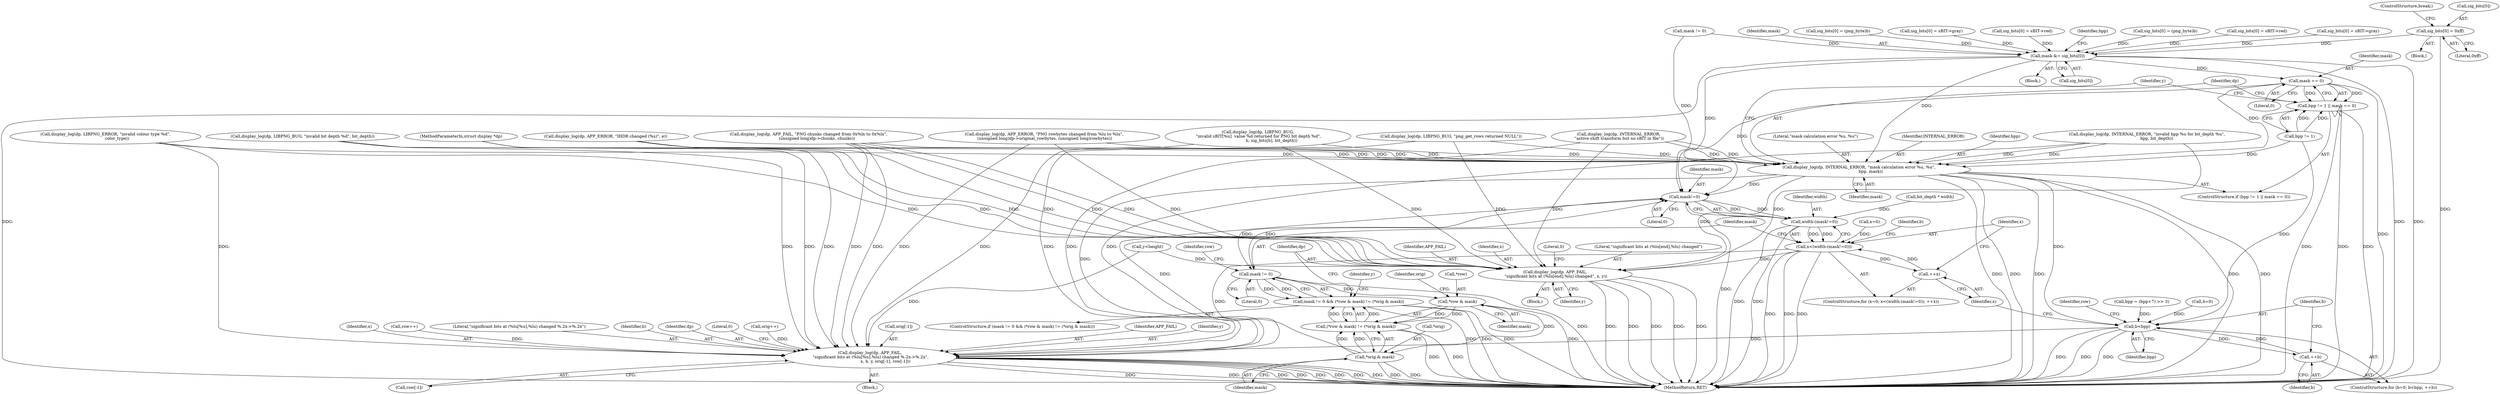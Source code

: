 digraph "0_Android_9d4853418ab2f754c2b63e091c29c5529b8b86ca_21@array" {
"1000661" [label="(Call,sig_bits[0] = 0xff)"];
"1000741" [label="(Call,mask &= sig_bits[0])"];
"1000751" [label="(Call,mask == 0)"];
"1000747" [label="(Call,bpp != 1 || mask == 0)"];
"1000754" [label="(Call,display_log(dp, INTERNAL_ERROR, \"mask calculation error %u, %u\",\n                  bpp, mask))"];
"1000793" [label="(Call,mask!=0)"];
"1000791" [label="(Call,width-(mask!=0))"];
"1000789" [label="(Call,x<(width-(mask!=0)))"];
"1000796" [label="(Call,++x)"];
"1000827" [label="(Call,display_log(dp, APP_FAIL,\n \"significant bits at (%lu[%u],%lu) changed %.2x->%.2x\",\n                        x, b, y, orig[-1], row[-1]))"];
"1000859" [label="(Call,display_log(dp, APP_FAIL,\n \"significant bits at (%lu[end],%lu) changed\", x, y))"];
"1000846" [label="(Call,mask != 0)"];
"1000845" [label="(Call,mask != 0 && (*row & mask) != (*orig & mask))"];
"1000850" [label="(Call,*row & mask)"];
"1000849" [label="(Call,(*row & mask) != (*orig & mask))"];
"1000854" [label="(Call,*orig & mask)"];
"1000804" [label="(Call,b<bpp)"];
"1000807" [label="(Call,++b)"];
"1000797" [label="(Identifier,x)"];
"1000845" [label="(Call,mask != 0 && (*row & mask) != (*orig & mask))"];
"1000723" [label="(Call,display_log(dp, LIBPNG_BUG, \"invalid bit depth %d\", bit_depth))"];
"1000753" [label="(Literal,0)"];
"1000864" [label="(Identifier,y)"];
"1000834" [label="(Call,orig[-1])"];
"1000794" [label="(Identifier,mask)"];
"1000848" [label="(Literal,0)"];
"1000661" [label="(Call,sig_bits[0] = 0xff)"];
"1000764" [label="(Call,y<height)"];
"1000829" [label="(Identifier,APP_FAIL)"];
"1000800" [label="(ControlStructure,for (b=0; b<bpp; ++b))"];
"1000838" [label="(Call,row[-1])"];
"1000131" [label="(MethodParameterIn,struct display *dp)"];
"1000741" [label="(Call,mask &= sig_bits[0])"];
"1000852" [label="(Identifier,row)"];
"1000586" [label="(Block,)"];
"1000789" [label="(Call,x<(width-(mask!=0)))"];
"1000752" [label="(Identifier,mask)"];
"1000833" [label="(Identifier,y)"];
"1000792" [label="(Identifier,width)"];
"1000815" [label="(Identifier,row)"];
"1000791" [label="(Call,width-(mask!=0))"];
"1000749" [label="(Identifier,bpp)"];
"1000793" [label="(Call,mask!=0)"];
"1000846" [label="(Call,mask != 0)"];
"1000748" [label="(Call,bpp != 1)"];
"1000804" [label="(Call,b<bpp)"];
"1000806" [label="(Identifier,bpp)"];
"1000188" [label="(Call,display_log(dp, APP_ERROR, \"IHDR changed (%s)\", e))"];
"1000785" [label="(ControlStructure,for (x=0; x<(width-(mask!=0)); ++x))"];
"1000855" [label="(Call,*orig)"];
"1000751" [label="(Call,mask == 0)"];
"1000666" [label="(ControlStructure,break;)"];
"1000757" [label="(Literal,\"mask calculation error %u, %u\")"];
"1000421" [label="(Call,display_log(dp, INTERNAL_ERROR,\n \"active shift transform but no sBIT in file\"))"];
"1000236" [label="(Call,display_log(dp, APP_ERROR, \"PNG rowbytes changed from %lu to %lu\",\n (unsigned long)dp->original_rowbytes, (unsigned long)rowbytes))"];
"1000746" [label="(ControlStructure,if (bpp != 1 || mask == 0))"];
"1000831" [label="(Identifier,x)"];
"1000863" [label="(Identifier,x)"];
"1000869" [label="(MethodReturn,RET)"];
"1000808" [label="(Identifier,b)"];
"1000807" [label="(Call,++b)"];
"1000740" [label="(Block,)"];
"1000859" [label="(Call,display_log(dp, APP_FAIL,\n \"significant bits at (%lu[end],%lu) changed\", x, y))"];
"1000856" [label="(Identifier,orig)"];
"1000854" [label="(Call,*orig & mask)"];
"1000814" [label="(Call,row++)"];
"1000743" [label="(Call,sig_bits[0])"];
"1000578" [label="(Call,display_log(dp, INTERNAL_ERROR, \"invalid bpp %u for bit_depth %u\",\n               bpp, bit_depth))"];
"1000847" [label="(Identifier,mask)"];
"1000830" [label="(Literal,\"significant bits at (%lu[%u],%lu) changed %.2x->%.2x\")"];
"1000211" [label="(Call,display_log(dp, APP_FAIL, \"PNG chunks changed from 0x%lx to 0x%lx\",\n             (unsigned long)dp->chunks, chunks))"];
"1000272" [label="(Call,bit_depth * width)"];
"1000866" [label="(Literal,0)"];
"1000862" [label="(Literal,\"significant bits at (%lu[end],%lu) changed\")"];
"1000832" [label="(Identifier,b)"];
"1000689" [label="(Call,sig_bits[0] = (png_byte)b)"];
"1000462" [label="(Call,sig_bits[0] = sBIT->red)"];
"1000768" [label="(Identifier,y)"];
"1000429" [label="(Call,sig_bits[0] = sBIT->gray)"];
"1000762" [label="(Identifier,y)"];
"1000860" [label="(Identifier,dp)"];
"1000844" [label="(ControlStructure,if (mask != 0 && (*row & mask) != (*orig & mask)))"];
"1000729" [label="(Call,bpp = (bpp+7) >> 3)"];
"1000826" [label="(Block,)"];
"1000853" [label="(Identifier,mask)"];
"1000828" [label="(Identifier,dp)"];
"1000742" [label="(Identifier,mask)"];
"1000786" [label="(Call,x=0)"];
"1000850" [label="(Call,*row & mask)"];
"1000796" [label="(Call,++x)"];
"1000827" [label="(Call,display_log(dp, APP_FAIL,\n \"significant bits at (%lu[%u],%lu) changed %.2x->%.2x\",\n                        x, b, y, orig[-1], row[-1]))"];
"1000858" [label="(Block,)"];
"1000849" [label="(Call,(*row & mask) != (*orig & mask))"];
"1000525" [label="(Call,display_log(dp, LIBPNG_ERROR, \"invalid colour type %d\",\n                  color_type))"];
"1000756" [label="(Identifier,INTERNAL_ERROR)"];
"1000714" [label="(Call,sig_bits[0] = (png_byte)b)"];
"1000560" [label="(Call,display_log(dp, LIBPNG_BUG,\n \"invalid sBIT[%u]  value %d returned for PNG bit depth %d\",\n                     b, sig_bits[b], bit_depth))"];
"1000843" [label="(Literal,0)"];
"1000284" [label="(Call,display_log(dp, LIBPNG_BUG, \"png_get_rows returned NULL\"))"];
"1000759" [label="(Identifier,mask)"];
"1000662" [label="(Call,sig_bits[0])"];
"1000790" [label="(Identifier,x)"];
"1000821" [label="(Call,orig++)"];
"1000754" [label="(Call,display_log(dp, INTERNAL_ERROR, \"mask calculation error %u, %u\",\n                  bpp, mask))"];
"1000802" [label="(Identifier,b)"];
"1000441" [label="(Call,sig_bits[0] = sBIT->gray)"];
"1000857" [label="(Identifier,mask)"];
"1000805" [label="(Identifier,b)"];
"1000665" [label="(Literal,0xff)"];
"1000801" [label="(Call,b=0)"];
"1000747" [label="(Call,bpp != 1 || mask == 0)"];
"1000795" [label="(Literal,0)"];
"1000861" [label="(Identifier,APP_FAIL)"];
"1000758" [label="(Identifier,bpp)"];
"1000737" [label="(Call,mask != 0)"];
"1000755" [label="(Identifier,dp)"];
"1000490" [label="(Call,sig_bits[0] = sBIT->red)"];
"1000851" [label="(Call,*row)"];
"1000661" -> "1000586"  [label="AST: "];
"1000661" -> "1000665"  [label="CFG: "];
"1000662" -> "1000661"  [label="AST: "];
"1000665" -> "1000661"  [label="AST: "];
"1000666" -> "1000661"  [label="CFG: "];
"1000661" -> "1000869"  [label="DDG: "];
"1000661" -> "1000741"  [label="DDG: "];
"1000741" -> "1000740"  [label="AST: "];
"1000741" -> "1000743"  [label="CFG: "];
"1000742" -> "1000741"  [label="AST: "];
"1000743" -> "1000741"  [label="AST: "];
"1000749" -> "1000741"  [label="CFG: "];
"1000741" -> "1000869"  [label="DDG: "];
"1000741" -> "1000869"  [label="DDG: "];
"1000741" -> "1000869"  [label="DDG: "];
"1000737" -> "1000741"  [label="DDG: "];
"1000441" -> "1000741"  [label="DDG: "];
"1000714" -> "1000741"  [label="DDG: "];
"1000689" -> "1000741"  [label="DDG: "];
"1000462" -> "1000741"  [label="DDG: "];
"1000490" -> "1000741"  [label="DDG: "];
"1000429" -> "1000741"  [label="DDG: "];
"1000741" -> "1000751"  [label="DDG: "];
"1000741" -> "1000754"  [label="DDG: "];
"1000741" -> "1000793"  [label="DDG: "];
"1000751" -> "1000747"  [label="AST: "];
"1000751" -> "1000753"  [label="CFG: "];
"1000752" -> "1000751"  [label="AST: "];
"1000753" -> "1000751"  [label="AST: "];
"1000747" -> "1000751"  [label="CFG: "];
"1000751" -> "1000869"  [label="DDG: "];
"1000751" -> "1000747"  [label="DDG: "];
"1000751" -> "1000747"  [label="DDG: "];
"1000751" -> "1000754"  [label="DDG: "];
"1000751" -> "1000793"  [label="DDG: "];
"1000747" -> "1000746"  [label="AST: "];
"1000747" -> "1000748"  [label="CFG: "];
"1000748" -> "1000747"  [label="AST: "];
"1000755" -> "1000747"  [label="CFG: "];
"1000762" -> "1000747"  [label="CFG: "];
"1000747" -> "1000869"  [label="DDG: "];
"1000747" -> "1000869"  [label="DDG: "];
"1000747" -> "1000869"  [label="DDG: "];
"1000748" -> "1000747"  [label="DDG: "];
"1000748" -> "1000747"  [label="DDG: "];
"1000754" -> "1000746"  [label="AST: "];
"1000754" -> "1000759"  [label="CFG: "];
"1000755" -> "1000754"  [label="AST: "];
"1000756" -> "1000754"  [label="AST: "];
"1000757" -> "1000754"  [label="AST: "];
"1000758" -> "1000754"  [label="AST: "];
"1000759" -> "1000754"  [label="AST: "];
"1000762" -> "1000754"  [label="CFG: "];
"1000754" -> "1000869"  [label="DDG: "];
"1000754" -> "1000869"  [label="DDG: "];
"1000754" -> "1000869"  [label="DDG: "];
"1000754" -> "1000869"  [label="DDG: "];
"1000754" -> "1000869"  [label="DDG: "];
"1000578" -> "1000754"  [label="DDG: "];
"1000578" -> "1000754"  [label="DDG: "];
"1000723" -> "1000754"  [label="DDG: "];
"1000188" -> "1000754"  [label="DDG: "];
"1000421" -> "1000754"  [label="DDG: "];
"1000421" -> "1000754"  [label="DDG: "];
"1000525" -> "1000754"  [label="DDG: "];
"1000211" -> "1000754"  [label="DDG: "];
"1000560" -> "1000754"  [label="DDG: "];
"1000236" -> "1000754"  [label="DDG: "];
"1000284" -> "1000754"  [label="DDG: "];
"1000131" -> "1000754"  [label="DDG: "];
"1000748" -> "1000754"  [label="DDG: "];
"1000754" -> "1000793"  [label="DDG: "];
"1000754" -> "1000804"  [label="DDG: "];
"1000754" -> "1000827"  [label="DDG: "];
"1000754" -> "1000859"  [label="DDG: "];
"1000793" -> "1000791"  [label="AST: "];
"1000793" -> "1000795"  [label="CFG: "];
"1000794" -> "1000793"  [label="AST: "];
"1000795" -> "1000793"  [label="AST: "];
"1000791" -> "1000793"  [label="CFG: "];
"1000793" -> "1000869"  [label="DDG: "];
"1000793" -> "1000791"  [label="DDG: "];
"1000793" -> "1000791"  [label="DDG: "];
"1000854" -> "1000793"  [label="DDG: "];
"1000846" -> "1000793"  [label="DDG: "];
"1000737" -> "1000793"  [label="DDG: "];
"1000793" -> "1000846"  [label="DDG: "];
"1000791" -> "1000789"  [label="AST: "];
"1000792" -> "1000791"  [label="AST: "];
"1000789" -> "1000791"  [label="CFG: "];
"1000791" -> "1000869"  [label="DDG: "];
"1000791" -> "1000869"  [label="DDG: "];
"1000791" -> "1000789"  [label="DDG: "];
"1000791" -> "1000789"  [label="DDG: "];
"1000272" -> "1000791"  [label="DDG: "];
"1000789" -> "1000785"  [label="AST: "];
"1000790" -> "1000789"  [label="AST: "];
"1000802" -> "1000789"  [label="CFG: "];
"1000847" -> "1000789"  [label="CFG: "];
"1000789" -> "1000869"  [label="DDG: "];
"1000789" -> "1000869"  [label="DDG: "];
"1000789" -> "1000869"  [label="DDG: "];
"1000786" -> "1000789"  [label="DDG: "];
"1000796" -> "1000789"  [label="DDG: "];
"1000789" -> "1000796"  [label="DDG: "];
"1000789" -> "1000827"  [label="DDG: "];
"1000789" -> "1000859"  [label="DDG: "];
"1000796" -> "1000785"  [label="AST: "];
"1000796" -> "1000797"  [label="CFG: "];
"1000797" -> "1000796"  [label="AST: "];
"1000790" -> "1000796"  [label="CFG: "];
"1000827" -> "1000826"  [label="AST: "];
"1000827" -> "1000838"  [label="CFG: "];
"1000828" -> "1000827"  [label="AST: "];
"1000829" -> "1000827"  [label="AST: "];
"1000830" -> "1000827"  [label="AST: "];
"1000831" -> "1000827"  [label="AST: "];
"1000832" -> "1000827"  [label="AST: "];
"1000833" -> "1000827"  [label="AST: "];
"1000834" -> "1000827"  [label="AST: "];
"1000838" -> "1000827"  [label="AST: "];
"1000843" -> "1000827"  [label="CFG: "];
"1000827" -> "1000869"  [label="DDG: "];
"1000827" -> "1000869"  [label="DDG: "];
"1000827" -> "1000869"  [label="DDG: "];
"1000827" -> "1000869"  [label="DDG: "];
"1000827" -> "1000869"  [label="DDG: "];
"1000827" -> "1000869"  [label="DDG: "];
"1000827" -> "1000869"  [label="DDG: "];
"1000827" -> "1000869"  [label="DDG: "];
"1000578" -> "1000827"  [label="DDG: "];
"1000723" -> "1000827"  [label="DDG: "];
"1000188" -> "1000827"  [label="DDG: "];
"1000421" -> "1000827"  [label="DDG: "];
"1000525" -> "1000827"  [label="DDG: "];
"1000211" -> "1000827"  [label="DDG: "];
"1000211" -> "1000827"  [label="DDG: "];
"1000560" -> "1000827"  [label="DDG: "];
"1000236" -> "1000827"  [label="DDG: "];
"1000284" -> "1000827"  [label="DDG: "];
"1000131" -> "1000827"  [label="DDG: "];
"1000804" -> "1000827"  [label="DDG: "];
"1000764" -> "1000827"  [label="DDG: "];
"1000821" -> "1000827"  [label="DDG: "];
"1000814" -> "1000827"  [label="DDG: "];
"1000859" -> "1000858"  [label="AST: "];
"1000859" -> "1000864"  [label="CFG: "];
"1000860" -> "1000859"  [label="AST: "];
"1000861" -> "1000859"  [label="AST: "];
"1000862" -> "1000859"  [label="AST: "];
"1000863" -> "1000859"  [label="AST: "];
"1000864" -> "1000859"  [label="AST: "];
"1000866" -> "1000859"  [label="CFG: "];
"1000859" -> "1000869"  [label="DDG: "];
"1000859" -> "1000869"  [label="DDG: "];
"1000859" -> "1000869"  [label="DDG: "];
"1000859" -> "1000869"  [label="DDG: "];
"1000859" -> "1000869"  [label="DDG: "];
"1000578" -> "1000859"  [label="DDG: "];
"1000723" -> "1000859"  [label="DDG: "];
"1000188" -> "1000859"  [label="DDG: "];
"1000421" -> "1000859"  [label="DDG: "];
"1000525" -> "1000859"  [label="DDG: "];
"1000211" -> "1000859"  [label="DDG: "];
"1000211" -> "1000859"  [label="DDG: "];
"1000560" -> "1000859"  [label="DDG: "];
"1000236" -> "1000859"  [label="DDG: "];
"1000284" -> "1000859"  [label="DDG: "];
"1000131" -> "1000859"  [label="DDG: "];
"1000764" -> "1000859"  [label="DDG: "];
"1000846" -> "1000845"  [label="AST: "];
"1000846" -> "1000848"  [label="CFG: "];
"1000847" -> "1000846"  [label="AST: "];
"1000848" -> "1000846"  [label="AST: "];
"1000852" -> "1000846"  [label="CFG: "];
"1000845" -> "1000846"  [label="CFG: "];
"1000846" -> "1000869"  [label="DDG: "];
"1000846" -> "1000845"  [label="DDG: "];
"1000846" -> "1000845"  [label="DDG: "];
"1000846" -> "1000850"  [label="DDG: "];
"1000845" -> "1000844"  [label="AST: "];
"1000845" -> "1000849"  [label="CFG: "];
"1000849" -> "1000845"  [label="AST: "];
"1000860" -> "1000845"  [label="CFG: "];
"1000768" -> "1000845"  [label="CFG: "];
"1000845" -> "1000869"  [label="DDG: "];
"1000845" -> "1000869"  [label="DDG: "];
"1000845" -> "1000869"  [label="DDG: "];
"1000849" -> "1000845"  [label="DDG: "];
"1000849" -> "1000845"  [label="DDG: "];
"1000850" -> "1000849"  [label="AST: "];
"1000850" -> "1000853"  [label="CFG: "];
"1000851" -> "1000850"  [label="AST: "];
"1000853" -> "1000850"  [label="AST: "];
"1000856" -> "1000850"  [label="CFG: "];
"1000850" -> "1000869"  [label="DDG: "];
"1000850" -> "1000849"  [label="DDG: "];
"1000850" -> "1000849"  [label="DDG: "];
"1000850" -> "1000854"  [label="DDG: "];
"1000849" -> "1000854"  [label="CFG: "];
"1000854" -> "1000849"  [label="AST: "];
"1000849" -> "1000869"  [label="DDG: "];
"1000849" -> "1000869"  [label="DDG: "];
"1000854" -> "1000849"  [label="DDG: "];
"1000854" -> "1000849"  [label="DDG: "];
"1000854" -> "1000857"  [label="CFG: "];
"1000855" -> "1000854"  [label="AST: "];
"1000857" -> "1000854"  [label="AST: "];
"1000854" -> "1000869"  [label="DDG: "];
"1000854" -> "1000869"  [label="DDG: "];
"1000804" -> "1000800"  [label="AST: "];
"1000804" -> "1000806"  [label="CFG: "];
"1000805" -> "1000804"  [label="AST: "];
"1000806" -> "1000804"  [label="AST: "];
"1000815" -> "1000804"  [label="CFG: "];
"1000797" -> "1000804"  [label="CFG: "];
"1000804" -> "1000869"  [label="DDG: "];
"1000804" -> "1000869"  [label="DDG: "];
"1000804" -> "1000869"  [label="DDG: "];
"1000807" -> "1000804"  [label="DDG: "];
"1000801" -> "1000804"  [label="DDG: "];
"1000729" -> "1000804"  [label="DDG: "];
"1000748" -> "1000804"  [label="DDG: "];
"1000804" -> "1000807"  [label="DDG: "];
"1000807" -> "1000800"  [label="AST: "];
"1000807" -> "1000808"  [label="CFG: "];
"1000808" -> "1000807"  [label="AST: "];
"1000805" -> "1000807"  [label="CFG: "];
}
